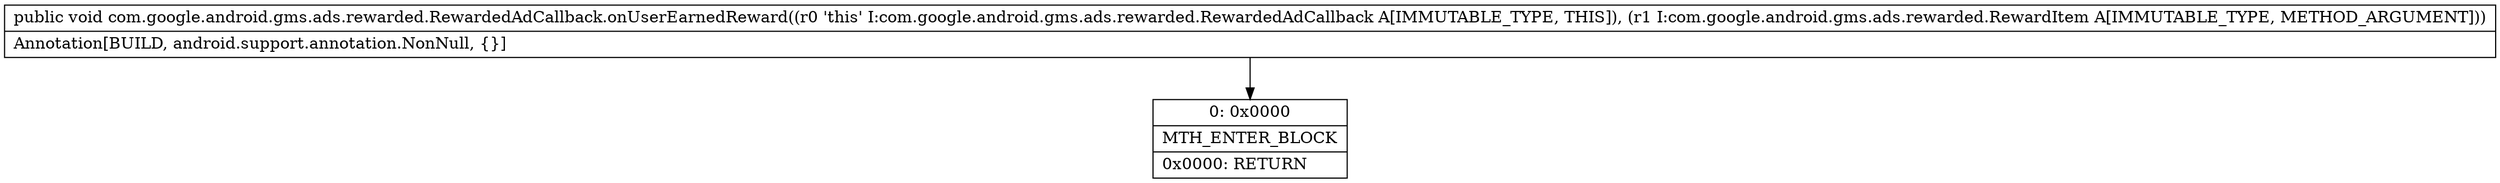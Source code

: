 digraph "CFG forcom.google.android.gms.ads.rewarded.RewardedAdCallback.onUserEarnedReward(Lcom\/google\/android\/gms\/ads\/rewarded\/RewardItem;)V" {
Node_0 [shape=record,label="{0\:\ 0x0000|MTH_ENTER_BLOCK\l|0x0000: RETURN   \l}"];
MethodNode[shape=record,label="{public void com.google.android.gms.ads.rewarded.RewardedAdCallback.onUserEarnedReward((r0 'this' I:com.google.android.gms.ads.rewarded.RewardedAdCallback A[IMMUTABLE_TYPE, THIS]), (r1 I:com.google.android.gms.ads.rewarded.RewardItem A[IMMUTABLE_TYPE, METHOD_ARGUMENT]))  | Annotation[BUILD, android.support.annotation.NonNull, \{\}]\l}"];
MethodNode -> Node_0;
}

